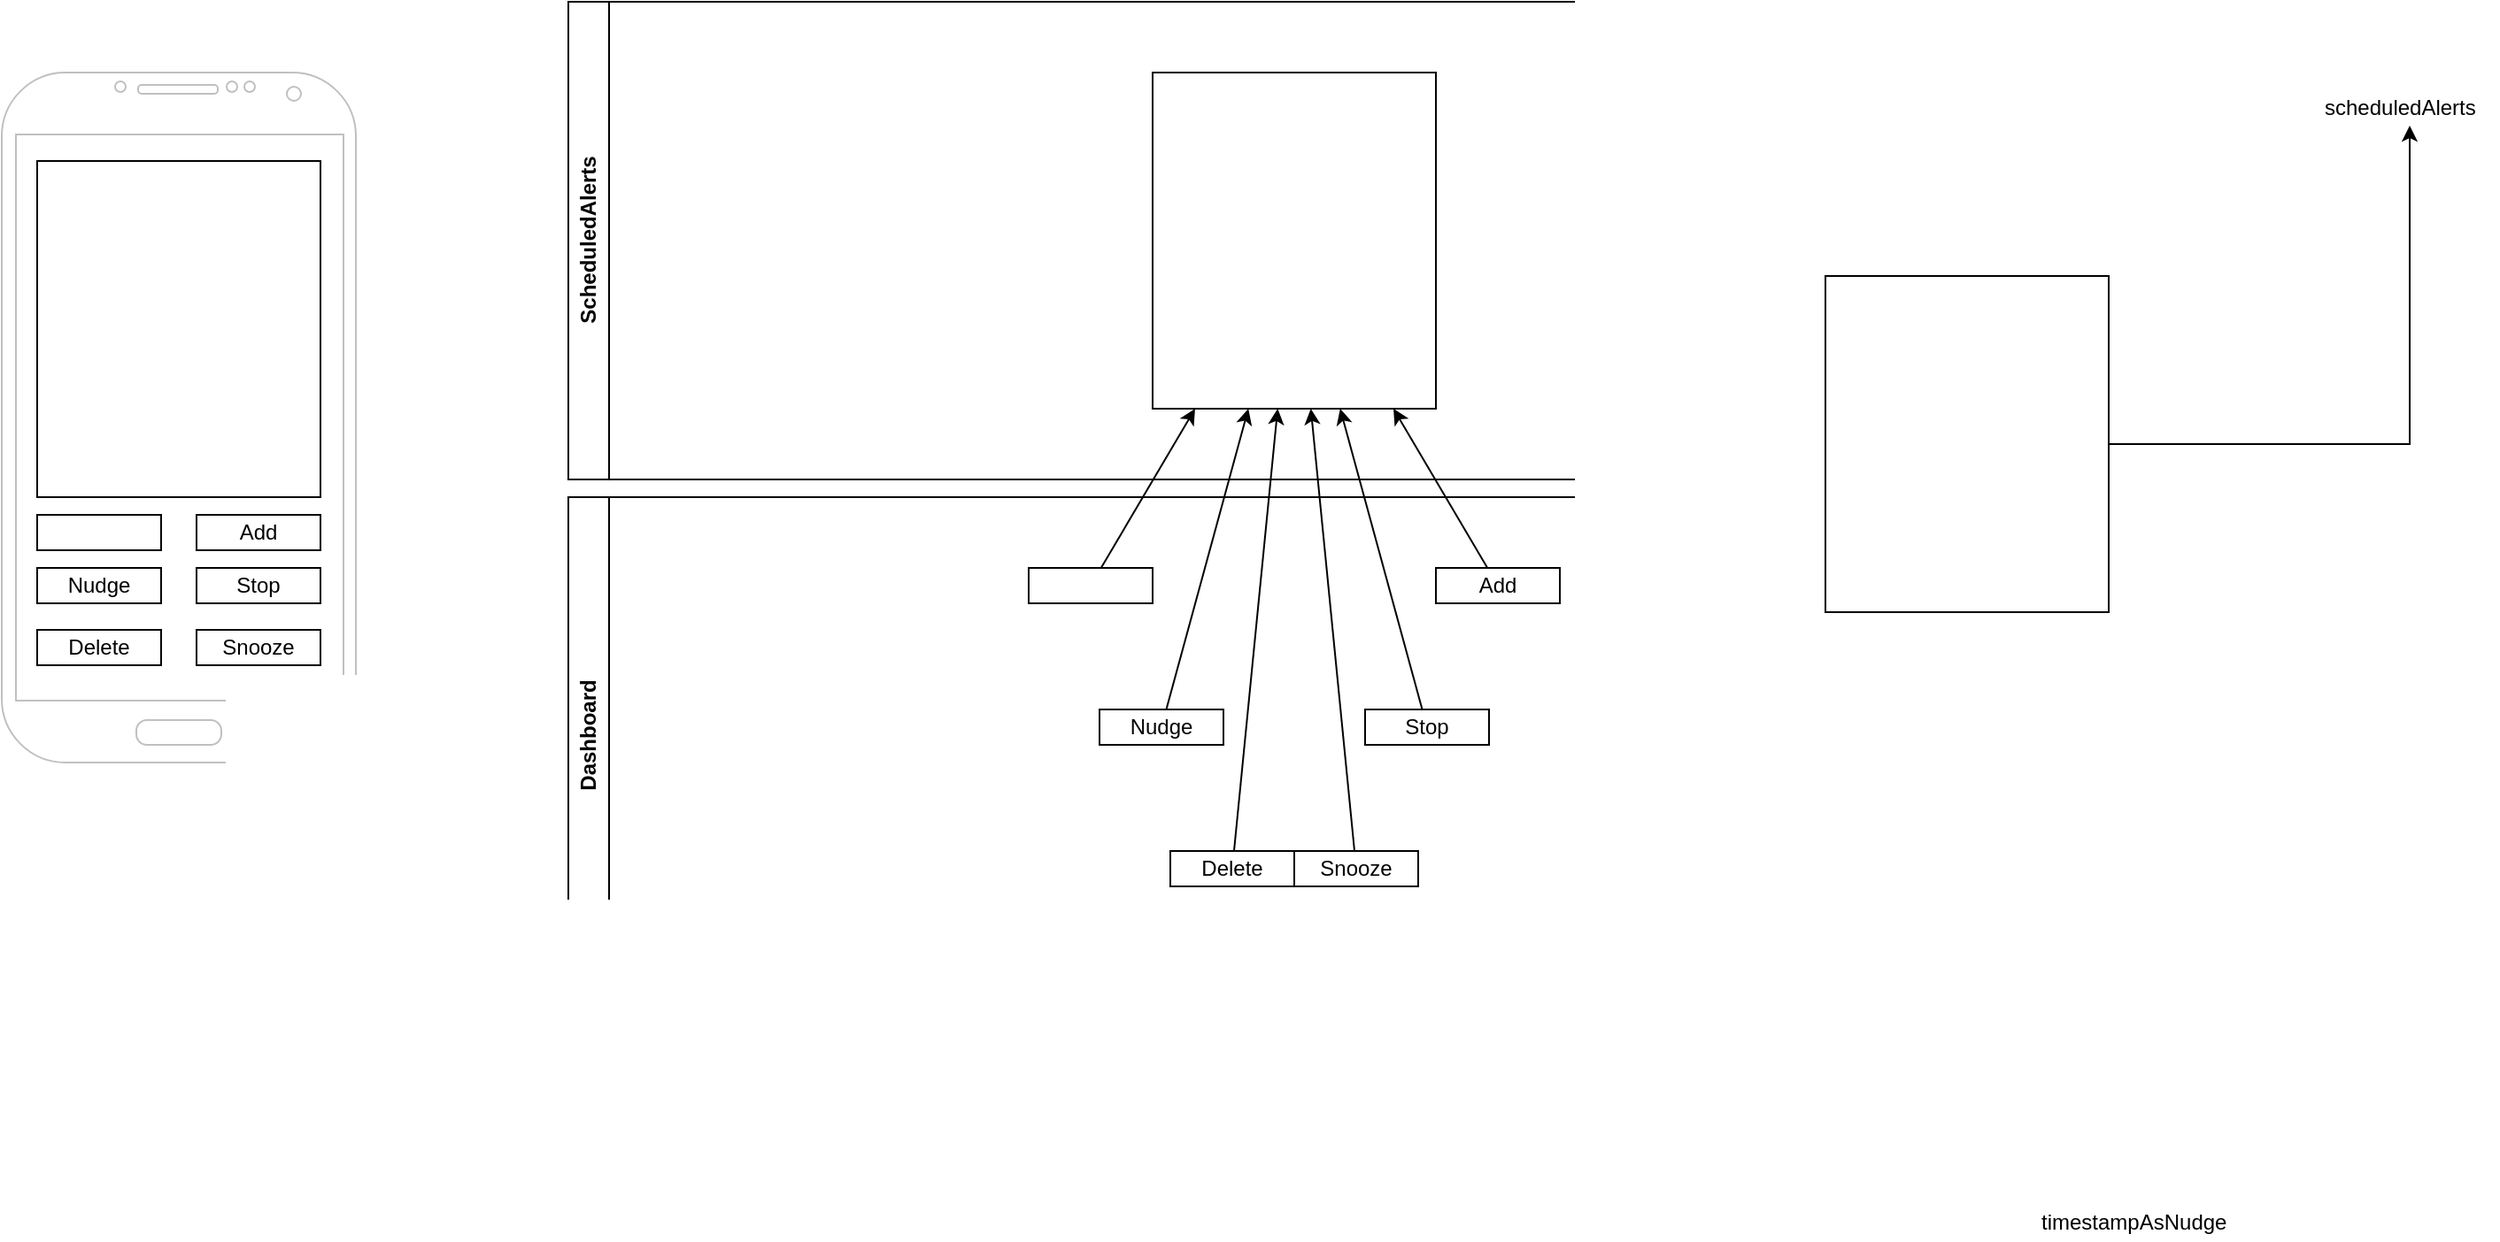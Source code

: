 <mxfile version="24.4.13" type="device">
  <diagram name="Page-1" id="dMI2rKK53Vh3FiDsMVYX">
    <mxGraphModel dx="1591" dy="997" grid="1" gridSize="10" guides="1" tooltips="1" connect="1" arrows="1" fold="1" page="1" pageScale="1" pageWidth="1100" pageHeight="850" math="0" shadow="0">
      <root>
        <mxCell id="0" />
        <mxCell id="1" parent="0" />
        <mxCell id="GC2M8OReJueH_8g-Qu7f-1" value="" style="verticalLabelPosition=bottom;verticalAlign=top;html=1;shadow=0;dashed=0;strokeWidth=1;shape=mxgraph.android.phone2;strokeColor=#c0c0c0;" parent="1" vertex="1">
          <mxGeometry x="440" y="120" width="200" height="390" as="geometry" />
        </mxCell>
        <mxCell id="GC2M8OReJueH_8g-Qu7f-2" value="" style="rounded=0;whiteSpace=wrap;html=1;" parent="1" vertex="1">
          <mxGeometry x="460" y="170" width="160" height="190" as="geometry" />
        </mxCell>
        <mxCell id="GC2M8OReJueH_8g-Qu7f-3" value="Stop" style="rounded=0;whiteSpace=wrap;html=1;" parent="1" vertex="1">
          <mxGeometry x="550" y="400" width="70" height="20" as="geometry" />
        </mxCell>
        <mxCell id="GC2M8OReJueH_8g-Qu7f-4" value="Add" style="rounded=0;whiteSpace=wrap;html=1;" parent="1" vertex="1">
          <mxGeometry x="550" y="370" width="70" height="20" as="geometry" />
        </mxCell>
        <mxCell id="GC2M8OReJueH_8g-Qu7f-5" value="Snooze" style="rounded=0;whiteSpace=wrap;html=1;" parent="1" vertex="1">
          <mxGeometry x="550" y="435" width="70" height="20" as="geometry" />
        </mxCell>
        <mxCell id="GC2M8OReJueH_8g-Qu7f-6" value="Delete" style="rounded=0;whiteSpace=wrap;html=1;" parent="1" vertex="1">
          <mxGeometry x="460" y="435" width="70" height="20" as="geometry" />
        </mxCell>
        <mxCell id="GC2M8OReJueH_8g-Qu7f-7" value="Nudge" style="rounded=0;whiteSpace=wrap;html=1;" parent="1" vertex="1">
          <mxGeometry x="460" y="400" width="70" height="20" as="geometry" />
        </mxCell>
        <mxCell id="66uwiiF9Dc5FhNrqwKK_-1" value="" style="rounded=0;whiteSpace=wrap;html=1;" parent="1" vertex="1">
          <mxGeometry x="460" y="370" width="70" height="20" as="geometry" />
        </mxCell>
        <mxCell id="lLtRgWuwDAi98JaocrnT-19" value="ScheduledAlerts" style="swimlane;horizontal=0;whiteSpace=wrap;html=1;" vertex="1" parent="1">
          <mxGeometry x="760" y="80" width="600" height="270" as="geometry" />
        </mxCell>
        <mxCell id="lLtRgWuwDAi98JaocrnT-1" value="" style="rounded=0;whiteSpace=wrap;html=1;" vertex="1" parent="lLtRgWuwDAi98JaocrnT-19">
          <mxGeometry x="330" y="40" width="160" height="190" as="geometry" />
        </mxCell>
        <mxCell id="lLtRgWuwDAi98JaocrnT-10" style="rounded=0;orthogonalLoop=1;jettySize=auto;html=1;" edge="1" parent="lLtRgWuwDAi98JaocrnT-19" source="lLtRgWuwDAi98JaocrnT-2" target="lLtRgWuwDAi98JaocrnT-1">
          <mxGeometry relative="1" as="geometry" />
        </mxCell>
        <mxCell id="lLtRgWuwDAi98JaocrnT-2" value="" style="rounded=0;whiteSpace=wrap;html=1;" vertex="1" parent="lLtRgWuwDAi98JaocrnT-19">
          <mxGeometry x="260" y="320" width="70" height="20" as="geometry" />
        </mxCell>
        <mxCell id="lLtRgWuwDAi98JaocrnT-15" style="rounded=0;orthogonalLoop=1;jettySize=auto;html=1;" edge="1" parent="lLtRgWuwDAi98JaocrnT-19" source="lLtRgWuwDAi98JaocrnT-3" target="lLtRgWuwDAi98JaocrnT-1">
          <mxGeometry relative="1" as="geometry" />
        </mxCell>
        <mxCell id="lLtRgWuwDAi98JaocrnT-3" value="Add" style="rounded=0;whiteSpace=wrap;html=1;" vertex="1" parent="lLtRgWuwDAi98JaocrnT-19">
          <mxGeometry x="490" y="320" width="70" height="20" as="geometry" />
        </mxCell>
        <mxCell id="lLtRgWuwDAi98JaocrnT-11" style="rounded=0;orthogonalLoop=1;jettySize=auto;html=1;" edge="1" parent="lLtRgWuwDAi98JaocrnT-19" source="lLtRgWuwDAi98JaocrnT-4" target="lLtRgWuwDAi98JaocrnT-1">
          <mxGeometry relative="1" as="geometry" />
        </mxCell>
        <mxCell id="lLtRgWuwDAi98JaocrnT-4" value="Nudge" style="rounded=0;whiteSpace=wrap;html=1;" vertex="1" parent="lLtRgWuwDAi98JaocrnT-19">
          <mxGeometry x="300" y="400" width="70" height="20" as="geometry" />
        </mxCell>
        <mxCell id="lLtRgWuwDAi98JaocrnT-14" style="rounded=0;orthogonalLoop=1;jettySize=auto;html=1;" edge="1" parent="lLtRgWuwDAi98JaocrnT-19" source="lLtRgWuwDAi98JaocrnT-5" target="lLtRgWuwDAi98JaocrnT-1">
          <mxGeometry relative="1" as="geometry" />
        </mxCell>
        <mxCell id="lLtRgWuwDAi98JaocrnT-5" value="Stop" style="rounded=0;whiteSpace=wrap;html=1;" vertex="1" parent="lLtRgWuwDAi98JaocrnT-19">
          <mxGeometry x="450" y="400" width="70" height="20" as="geometry" />
        </mxCell>
        <mxCell id="lLtRgWuwDAi98JaocrnT-12" style="rounded=0;orthogonalLoop=1;jettySize=auto;html=1;" edge="1" parent="lLtRgWuwDAi98JaocrnT-19" source="lLtRgWuwDAi98JaocrnT-6" target="lLtRgWuwDAi98JaocrnT-1">
          <mxGeometry relative="1" as="geometry" />
        </mxCell>
        <mxCell id="lLtRgWuwDAi98JaocrnT-6" value="Delete" style="rounded=0;whiteSpace=wrap;html=1;" vertex="1" parent="lLtRgWuwDAi98JaocrnT-19">
          <mxGeometry x="340" y="480" width="70" height="20" as="geometry" />
        </mxCell>
        <mxCell id="lLtRgWuwDAi98JaocrnT-13" style="rounded=0;orthogonalLoop=1;jettySize=auto;html=1;" edge="1" parent="lLtRgWuwDAi98JaocrnT-19" source="lLtRgWuwDAi98JaocrnT-7" target="lLtRgWuwDAi98JaocrnT-1">
          <mxGeometry relative="1" as="geometry" />
        </mxCell>
        <mxCell id="lLtRgWuwDAi98JaocrnT-7" value="Snooze" style="rounded=0;whiteSpace=wrap;html=1;" vertex="1" parent="lLtRgWuwDAi98JaocrnT-19">
          <mxGeometry x="410" y="480" width="70" height="20" as="geometry" />
        </mxCell>
        <mxCell id="lLtRgWuwDAi98JaocrnT-20" value="Dashboard" style="swimlane;horizontal=0;whiteSpace=wrap;html=1;" vertex="1" parent="1">
          <mxGeometry x="760" y="360" width="600" height="270" as="geometry" />
        </mxCell>
        <mxCell id="lLtRgWuwDAi98JaocrnT-17" value="scheduledAlerts" style="text;whiteSpace=wrap;align=left;verticalAlign=middle;" vertex="1" parent="1">
          <mxGeometry x="1750" y="130" width="100" height="20" as="geometry" />
        </mxCell>
        <mxCell id="lLtRgWuwDAi98JaocrnT-18" value="timestampAsNudge" style="text;whiteSpace=wrap;align=left;verticalAlign=middle;" vertex="1" parent="1">
          <mxGeometry x="1590" y="760" width="120" height="20" as="geometry" />
        </mxCell>
        <mxCell id="lLtRgWuwDAi98JaocrnT-25" style="edgeStyle=orthogonalEdgeStyle;rounded=0;orthogonalLoop=1;jettySize=auto;html=1;entryX=0.5;entryY=1;entryDx=0;entryDy=0;" edge="1" parent="1" source="lLtRgWuwDAi98JaocrnT-24" target="lLtRgWuwDAi98JaocrnT-17">
          <mxGeometry relative="1" as="geometry" />
        </mxCell>
        <mxCell id="lLtRgWuwDAi98JaocrnT-24" value="" style="rounded=0;whiteSpace=wrap;html=1;" vertex="1" parent="1">
          <mxGeometry x="1470" y="235" width="160" height="190" as="geometry" />
        </mxCell>
      </root>
    </mxGraphModel>
  </diagram>
</mxfile>
